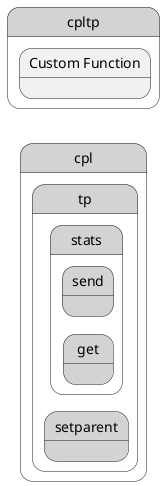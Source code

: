 @startuml
left to right direction


state "cpl" as cpl #lightgray {
state "tp" as cpltp #lightgray {
}
}


state "cpltp" as pstatename #lightgray {
    state "Custom Function" as tpfunction {
    }
}

        state "cpl" as cpl #lightgray {
state "tp" as cpltp #lightgray {
state "setparent" as cpltpsetparent #lightgray {
}
}
}


        state "cpl" as cpl #lightgray {
state "tp" as cpltp #lightgray {
state "stats" as cpltpstats #lightgray {
state "get" as cpltpstatsget #lightgray {
}
}
}
}


        state "cpl" as cpl #lightgray {
state "tp" as cpltp #lightgray {
state "stats" as cpltpstats #lightgray {
state "send" as cpltpstatssend #lightgray {
}
}
}
}






@enduml
